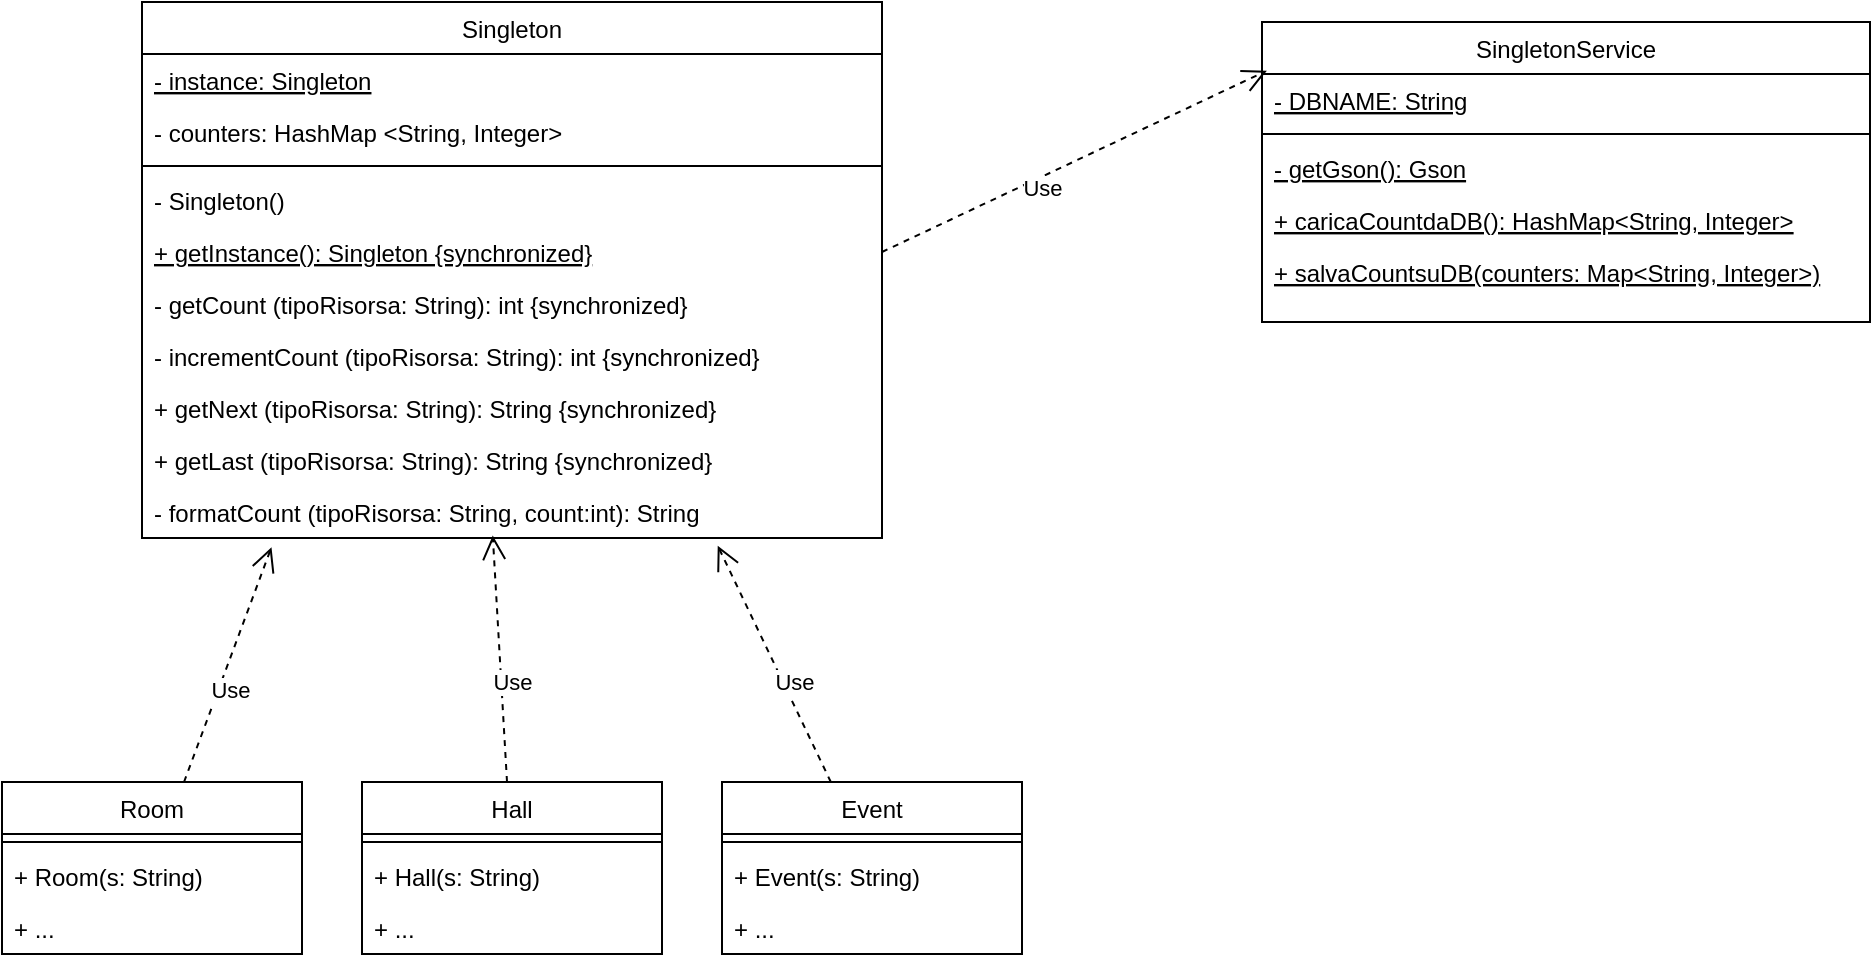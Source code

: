 <mxfile version="24.7.6">
  <diagram name="Pagina-1" id="dSSKuTilj4-GlvIkG2sL">
    <mxGraphModel dx="2082" dy="1281" grid="1" gridSize="10" guides="1" tooltips="1" connect="1" arrows="1" fold="1" page="1" pageScale="1" pageWidth="1169" pageHeight="827" math="0" shadow="0">
      <root>
        <mxCell id="0" />
        <mxCell id="1" parent="0" />
        <mxCell id="v0eN1lc9TINNruY0Dgxv-107" value="Singleton" style="swimlane;fontStyle=0;align=center;verticalAlign=top;childLayout=stackLayout;horizontal=1;startSize=26;horizontalStack=0;resizeParent=1;resizeLast=0;collapsible=1;marginBottom=0;rounded=0;shadow=0;strokeWidth=1;" parent="1" vertex="1">
          <mxGeometry x="-1030" y="-820" width="370" height="268" as="geometry">
            <mxRectangle x="230" y="140" width="160" height="26" as="alternateBounds" />
          </mxGeometry>
        </mxCell>
        <mxCell id="v0eN1lc9TINNruY0Dgxv-108" value="- instance: Singleton" style="text;align=left;verticalAlign=top;spacingLeft=4;spacingRight=4;overflow=hidden;rotatable=0;points=[[0,0.5],[1,0.5]];portConstraint=eastwest;fontStyle=4" parent="v0eN1lc9TINNruY0Dgxv-107" vertex="1">
          <mxGeometry y="26" width="370" height="26" as="geometry" />
        </mxCell>
        <mxCell id="ITe7HXcAU92YiGmsokff-1" value="- counters: HashMap &lt;String, Integer&gt;" style="text;align=left;verticalAlign=top;spacingLeft=4;spacingRight=4;overflow=hidden;rotatable=0;points=[[0,0.5],[1,0.5]];portConstraint=eastwest;fontStyle=0" parent="v0eN1lc9TINNruY0Dgxv-107" vertex="1">
          <mxGeometry y="52" width="370" height="26" as="geometry" />
        </mxCell>
        <mxCell id="v0eN1lc9TINNruY0Dgxv-110" value="" style="line;html=1;strokeWidth=1;align=left;verticalAlign=middle;spacingTop=-1;spacingLeft=3;spacingRight=3;rotatable=0;labelPosition=right;points=[];portConstraint=eastwest;" parent="v0eN1lc9TINNruY0Dgxv-107" vertex="1">
          <mxGeometry y="78" width="370" height="8" as="geometry" />
        </mxCell>
        <mxCell id="v0eN1lc9TINNruY0Dgxv-111" value="- Singleton()" style="text;align=left;verticalAlign=top;spacingLeft=4;spacingRight=4;overflow=hidden;rotatable=0;points=[[0,0.5],[1,0.5]];portConstraint=eastwest;" parent="v0eN1lc9TINNruY0Dgxv-107" vertex="1">
          <mxGeometry y="86" width="370" height="26" as="geometry" />
        </mxCell>
        <mxCell id="v0eN1lc9TINNruY0Dgxv-112" value="+ getInstance(): Singleton {synchronized}" style="text;align=left;verticalAlign=top;spacingLeft=4;spacingRight=4;overflow=hidden;rotatable=0;points=[[0,0.5],[1,0.5]];portConstraint=eastwest;fontStyle=4" parent="v0eN1lc9TINNruY0Dgxv-107" vertex="1">
          <mxGeometry y="112" width="370" height="26" as="geometry" />
        </mxCell>
        <mxCell id="v0eN1lc9TINNruY0Dgxv-113" value="- getCount (tipoRisorsa: String): int {synchronized}" style="text;align=left;verticalAlign=top;spacingLeft=4;spacingRight=4;overflow=hidden;rotatable=0;points=[[0,0.5],[1,0.5]];portConstraint=eastwest;" parent="v0eN1lc9TINNruY0Dgxv-107" vertex="1">
          <mxGeometry y="138" width="370" height="26" as="geometry" />
        </mxCell>
        <mxCell id="ITe7HXcAU92YiGmsokff-2" value="- incrementCount (tipoRisorsa: String): int {synchronized}" style="text;align=left;verticalAlign=top;spacingLeft=4;spacingRight=4;overflow=hidden;rotatable=0;points=[[0,0.5],[1,0.5]];portConstraint=eastwest;" parent="v0eN1lc9TINNruY0Dgxv-107" vertex="1">
          <mxGeometry y="164" width="370" height="26" as="geometry" />
        </mxCell>
        <mxCell id="ITe7HXcAU92YiGmsokff-3" value="+ getNext (tipoRisorsa: String): String {synchronized}" style="text;align=left;verticalAlign=top;spacingLeft=4;spacingRight=4;overflow=hidden;rotatable=0;points=[[0,0.5],[1,0.5]];portConstraint=eastwest;" parent="v0eN1lc9TINNruY0Dgxv-107" vertex="1">
          <mxGeometry y="190" width="370" height="26" as="geometry" />
        </mxCell>
        <mxCell id="ITe7HXcAU92YiGmsokff-4" value="+ getLast (tipoRisorsa: String): String {synchronized}" style="text;align=left;verticalAlign=top;spacingLeft=4;spacingRight=4;overflow=hidden;rotatable=0;points=[[0,0.5],[1,0.5]];portConstraint=eastwest;" parent="v0eN1lc9TINNruY0Dgxv-107" vertex="1">
          <mxGeometry y="216" width="370" height="26" as="geometry" />
        </mxCell>
        <mxCell id="ITe7HXcAU92YiGmsokff-5" value="- formatCount (tipoRisorsa: String, count:int): String" style="text;align=left;verticalAlign=top;spacingLeft=4;spacingRight=4;overflow=hidden;rotatable=0;points=[[0,0.5],[1,0.5]];portConstraint=eastwest;" parent="v0eN1lc9TINNruY0Dgxv-107" vertex="1">
          <mxGeometry y="242" width="370" height="26" as="geometry" />
        </mxCell>
        <mxCell id="v0eN1lc9TINNruY0Dgxv-120" value="Use" style="endArrow=open;dashed=1;endSize=10;endFill=0;html=1;rounded=0;entryX=0.175;entryY=1.176;entryDx=0;entryDy=0;entryPerimeter=0;" parent="1" source="ITe7HXcAU92YiGmsokff-19" target="ITe7HXcAU92YiGmsokff-5" edge="1">
          <mxGeometry x="-0.187" y="-5" width="160" relative="1" as="geometry">
            <mxPoint x="-940" y="-320" as="sourcePoint" />
            <mxPoint x="-692.5" y="-173" as="targetPoint" />
            <mxPoint as="offset" />
          </mxGeometry>
        </mxCell>
        <mxCell id="v0eN1lc9TINNruY0Dgxv-131" value="SingletonService" style="swimlane;fontStyle=0;align=center;verticalAlign=top;childLayout=stackLayout;horizontal=1;startSize=26;horizontalStack=0;resizeParent=1;resizeLast=0;collapsible=1;marginBottom=0;rounded=0;shadow=0;strokeWidth=1;" parent="1" vertex="1">
          <mxGeometry x="-470" y="-810" width="304" height="150" as="geometry">
            <mxRectangle x="230" y="140" width="160" height="26" as="alternateBounds" />
          </mxGeometry>
        </mxCell>
        <mxCell id="v0eN1lc9TINNruY0Dgxv-132" value="- DBNAME: String" style="text;align=left;verticalAlign=top;spacingLeft=4;spacingRight=4;overflow=hidden;rotatable=0;points=[[0,0.5],[1,0.5]];portConstraint=eastwest;fontStyle=4" parent="v0eN1lc9TINNruY0Dgxv-131" vertex="1">
          <mxGeometry y="26" width="304" height="26" as="geometry" />
        </mxCell>
        <mxCell id="v0eN1lc9TINNruY0Dgxv-133" value="" style="line;html=1;strokeWidth=1;align=left;verticalAlign=middle;spacingTop=-1;spacingLeft=3;spacingRight=3;rotatable=0;labelPosition=right;points=[];portConstraint=eastwest;" parent="v0eN1lc9TINNruY0Dgxv-131" vertex="1">
          <mxGeometry y="52" width="304" height="8" as="geometry" />
        </mxCell>
        <mxCell id="v0eN1lc9TINNruY0Dgxv-134" value="- getGson(): Gson" style="text;align=left;verticalAlign=top;spacingLeft=4;spacingRight=4;overflow=hidden;rotatable=0;points=[[0,0.5],[1,0.5]];portConstraint=eastwest;fontStyle=4" parent="v0eN1lc9TINNruY0Dgxv-131" vertex="1">
          <mxGeometry y="60" width="304" height="26" as="geometry" />
        </mxCell>
        <mxCell id="v0eN1lc9TINNruY0Dgxv-136" value="+ caricaCountdaDB(): HashMap&lt;String, Integer&gt;" style="text;align=left;verticalAlign=top;spacingLeft=4;spacingRight=4;overflow=hidden;rotatable=0;points=[[0,0.5],[1,0.5]];portConstraint=eastwest;fontStyle=4" parent="v0eN1lc9TINNruY0Dgxv-131" vertex="1">
          <mxGeometry y="86" width="304" height="26" as="geometry" />
        </mxCell>
        <mxCell id="v0eN1lc9TINNruY0Dgxv-140" value="+ salvaCountsuDB(counters: Map&lt;String, Integer&gt;)" style="text;align=left;verticalAlign=top;spacingLeft=4;spacingRight=4;overflow=hidden;rotatable=0;points=[[0,0.5],[1,0.5]];portConstraint=eastwest;fontStyle=4" parent="v0eN1lc9TINNruY0Dgxv-131" vertex="1">
          <mxGeometry y="112" width="304" height="26" as="geometry" />
        </mxCell>
        <mxCell id="ITe7HXcAU92YiGmsokff-19" value="Room" style="swimlane;fontStyle=0;align=center;verticalAlign=top;childLayout=stackLayout;horizontal=1;startSize=26;horizontalStack=0;resizeParent=1;resizeLast=0;collapsible=1;marginBottom=0;rounded=0;shadow=0;strokeWidth=1;" parent="1" vertex="1">
          <mxGeometry x="-1100" y="-430" width="150" height="86" as="geometry">
            <mxRectangle x="130" y="380" width="160" height="26" as="alternateBounds" />
          </mxGeometry>
        </mxCell>
        <mxCell id="ITe7HXcAU92YiGmsokff-22" value="" style="line;html=1;strokeWidth=1;align=left;verticalAlign=middle;spacingTop=-1;spacingLeft=3;spacingRight=3;rotatable=0;labelPosition=right;points=[];portConstraint=eastwest;" parent="ITe7HXcAU92YiGmsokff-19" vertex="1">
          <mxGeometry y="26" width="150" height="8" as="geometry" />
        </mxCell>
        <mxCell id="ITe7HXcAU92YiGmsokff-24" value="+ Room(s: String)" style="text;align=left;verticalAlign=top;spacingLeft=4;spacingRight=4;overflow=hidden;rotatable=0;points=[[0,0.5],[1,0.5]];portConstraint=eastwest;" parent="ITe7HXcAU92YiGmsokff-19" vertex="1">
          <mxGeometry y="34" width="150" height="26" as="geometry" />
        </mxCell>
        <mxCell id="ITe7HXcAU92YiGmsokff-33" value="+ ..." style="text;align=left;verticalAlign=top;spacingLeft=4;spacingRight=4;overflow=hidden;rotatable=0;points=[[0,0.5],[1,0.5]];portConstraint=eastwest;" parent="ITe7HXcAU92YiGmsokff-19" vertex="1">
          <mxGeometry y="60" width="150" height="26" as="geometry" />
        </mxCell>
        <mxCell id="ITe7HXcAU92YiGmsokff-44" value="Hall" style="swimlane;fontStyle=0;align=center;verticalAlign=top;childLayout=stackLayout;horizontal=1;startSize=26;horizontalStack=0;resizeParent=1;resizeLast=0;collapsible=1;marginBottom=0;rounded=0;shadow=0;strokeWidth=1;" parent="1" vertex="1">
          <mxGeometry x="-920" y="-430" width="150" height="86" as="geometry">
            <mxRectangle x="130" y="380" width="160" height="26" as="alternateBounds" />
          </mxGeometry>
        </mxCell>
        <mxCell id="ITe7HXcAU92YiGmsokff-45" value="" style="line;html=1;strokeWidth=1;align=left;verticalAlign=middle;spacingTop=-1;spacingLeft=3;spacingRight=3;rotatable=0;labelPosition=right;points=[];portConstraint=eastwest;" parent="ITe7HXcAU92YiGmsokff-44" vertex="1">
          <mxGeometry y="26" width="150" height="8" as="geometry" />
        </mxCell>
        <mxCell id="ITe7HXcAU92YiGmsokff-46" value="+ Hall(s: String)" style="text;align=left;verticalAlign=top;spacingLeft=4;spacingRight=4;overflow=hidden;rotatable=0;points=[[0,0.5],[1,0.5]];portConstraint=eastwest;" parent="ITe7HXcAU92YiGmsokff-44" vertex="1">
          <mxGeometry y="34" width="150" height="26" as="geometry" />
        </mxCell>
        <mxCell id="ITe7HXcAU92YiGmsokff-47" value="+ ..." style="text;align=left;verticalAlign=top;spacingLeft=4;spacingRight=4;overflow=hidden;rotatable=0;points=[[0,0.5],[1,0.5]];portConstraint=eastwest;" parent="ITe7HXcAU92YiGmsokff-44" vertex="1">
          <mxGeometry y="60" width="150" height="26" as="geometry" />
        </mxCell>
        <mxCell id="ITe7HXcAU92YiGmsokff-48" value="Event" style="swimlane;fontStyle=0;align=center;verticalAlign=top;childLayout=stackLayout;horizontal=1;startSize=26;horizontalStack=0;resizeParent=1;resizeLast=0;collapsible=1;marginBottom=0;rounded=0;shadow=0;strokeWidth=1;" parent="1" vertex="1">
          <mxGeometry x="-740" y="-430" width="150" height="86" as="geometry">
            <mxRectangle x="130" y="380" width="160" height="26" as="alternateBounds" />
          </mxGeometry>
        </mxCell>
        <mxCell id="ITe7HXcAU92YiGmsokff-49" value="" style="line;html=1;strokeWidth=1;align=left;verticalAlign=middle;spacingTop=-1;spacingLeft=3;spacingRight=3;rotatable=0;labelPosition=right;points=[];portConstraint=eastwest;" parent="ITe7HXcAU92YiGmsokff-48" vertex="1">
          <mxGeometry y="26" width="150" height="8" as="geometry" />
        </mxCell>
        <mxCell id="ITe7HXcAU92YiGmsokff-50" value="+ Event(s: String)" style="text;align=left;verticalAlign=top;spacingLeft=4;spacingRight=4;overflow=hidden;rotatable=0;points=[[0,0.5],[1,0.5]];portConstraint=eastwest;" parent="ITe7HXcAU92YiGmsokff-48" vertex="1">
          <mxGeometry y="34" width="150" height="26" as="geometry" />
        </mxCell>
        <mxCell id="ITe7HXcAU92YiGmsokff-51" value="+ ..." style="text;align=left;verticalAlign=top;spacingLeft=4;spacingRight=4;overflow=hidden;rotatable=0;points=[[0,0.5],[1,0.5]];portConstraint=eastwest;" parent="ITe7HXcAU92YiGmsokff-48" vertex="1">
          <mxGeometry y="60" width="150" height="26" as="geometry" />
        </mxCell>
        <mxCell id="ITe7HXcAU92YiGmsokff-52" value="Use" style="endArrow=open;dashed=1;endSize=10;endFill=0;html=1;rounded=0;entryX=0.778;entryY=1.148;entryDx=0;entryDy=0;entryPerimeter=0;" parent="1" source="ITe7HXcAU92YiGmsokff-48" target="ITe7HXcAU92YiGmsokff-5" edge="1">
          <mxGeometry x="-0.187" y="-5" width="160" relative="1" as="geometry">
            <mxPoint x="-999" y="-420" as="sourcePoint" />
            <mxPoint x="-955" y="-537" as="targetPoint" />
            <mxPoint as="offset" />
          </mxGeometry>
        </mxCell>
        <mxCell id="ITe7HXcAU92YiGmsokff-53" value="Use" style="endArrow=open;dashed=1;endSize=10;endFill=0;html=1;rounded=0;entryX=0.474;entryY=0.952;entryDx=0;entryDy=0;entryPerimeter=0;" parent="1" source="ITe7HXcAU92YiGmsokff-44" target="ITe7HXcAU92YiGmsokff-5" edge="1">
          <mxGeometry x="-0.187" y="-5" width="160" relative="1" as="geometry">
            <mxPoint x="-989" y="-410" as="sourcePoint" />
            <mxPoint x="-945" y="-527" as="targetPoint" />
            <mxPoint as="offset" />
          </mxGeometry>
        </mxCell>
        <mxCell id="ITe7HXcAU92YiGmsokff-54" value="Use" style="endArrow=open;dashed=1;endSize=10;endFill=0;html=1;rounded=0;entryX=0.008;entryY=-0.064;entryDx=0;entryDy=0;entryPerimeter=0;exitX=1;exitY=0.5;exitDx=0;exitDy=0;" parent="1" source="v0eN1lc9TINNruY0Dgxv-112" target="v0eN1lc9TINNruY0Dgxv-132" edge="1">
          <mxGeometry x="-0.187" y="-5" width="160" relative="1" as="geometry">
            <mxPoint x="-676" y="-420" as="sourcePoint" />
            <mxPoint x="-732" y="-538" as="targetPoint" />
            <mxPoint as="offset" />
          </mxGeometry>
        </mxCell>
      </root>
    </mxGraphModel>
  </diagram>
</mxfile>
